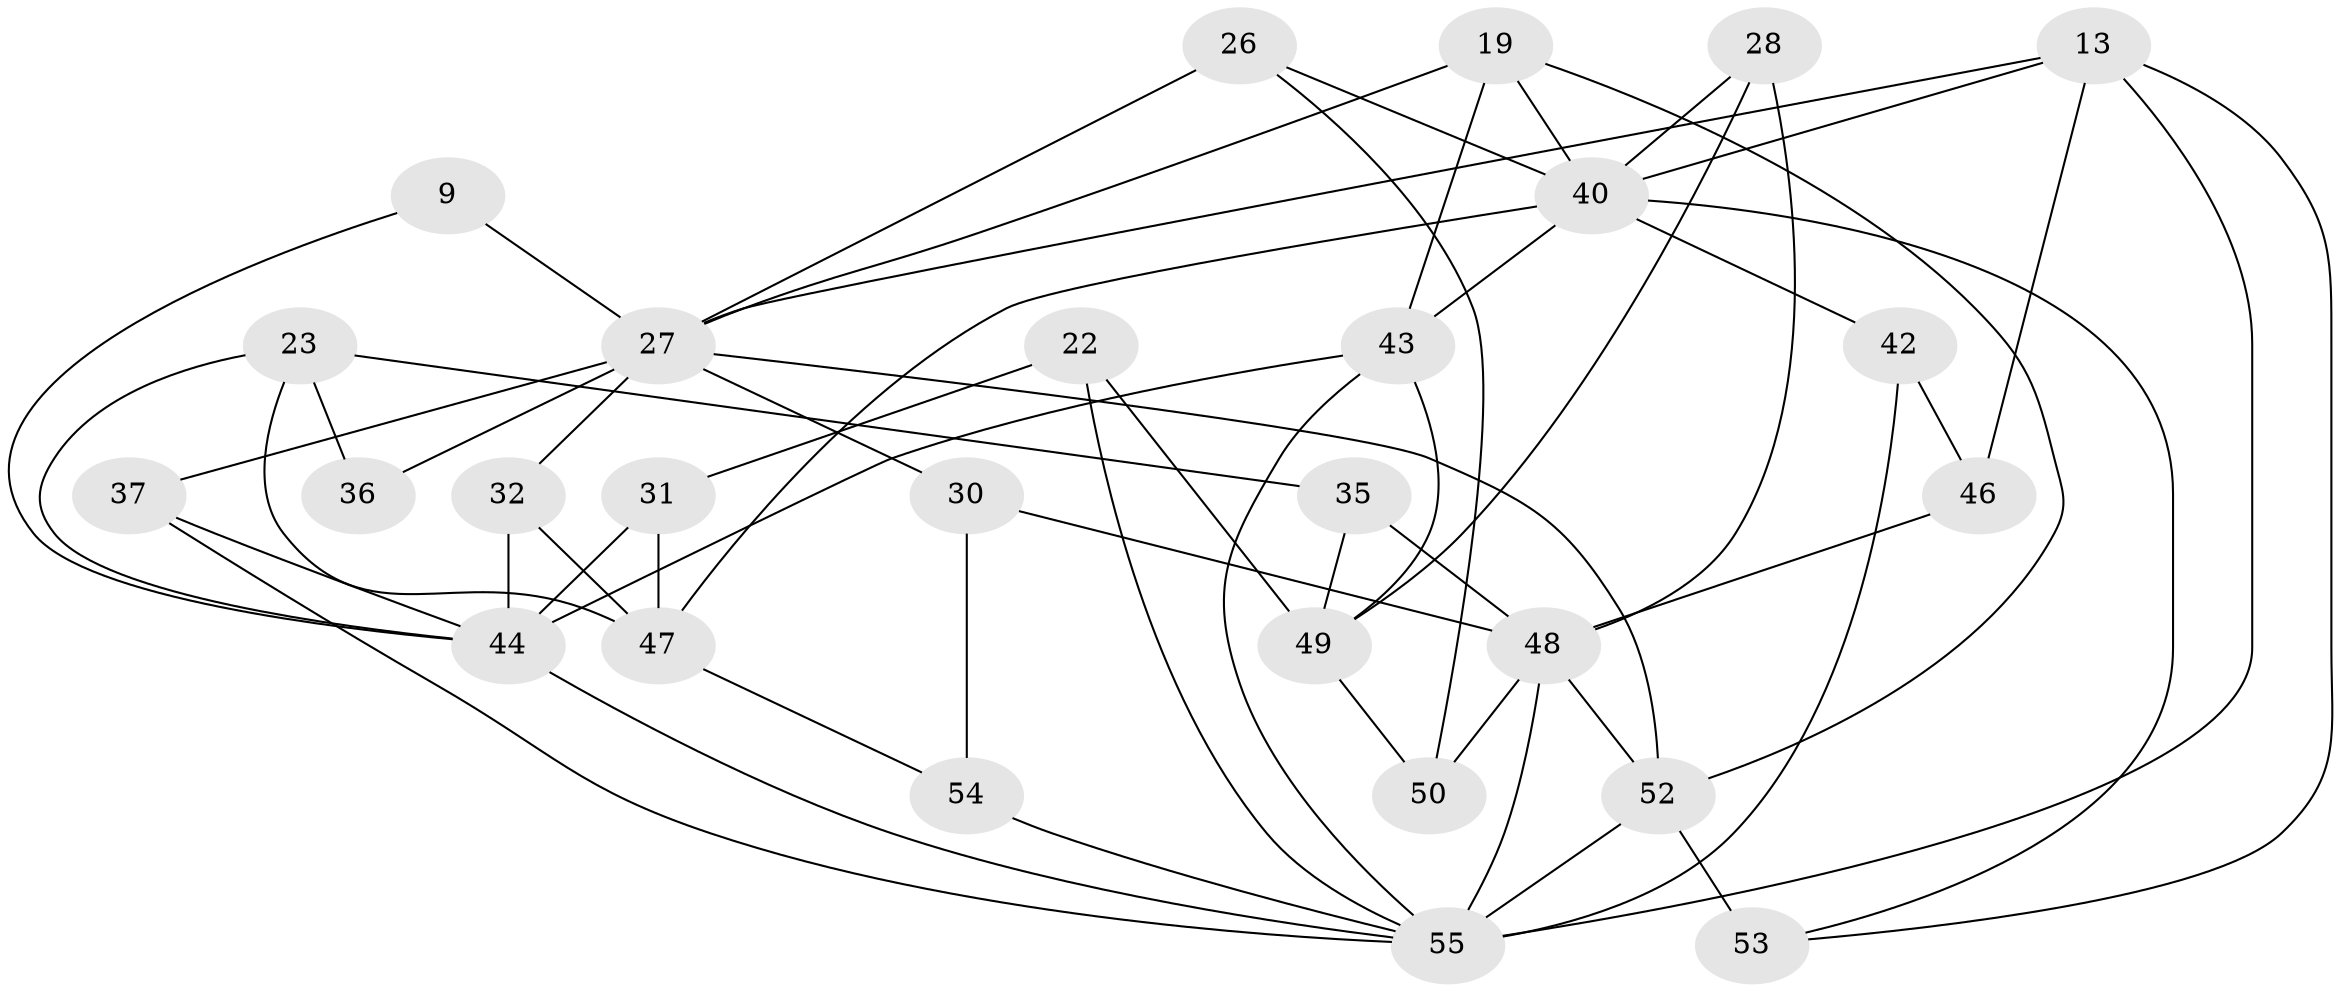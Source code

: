 // original degree distribution, {2: 0.09090909090909091, 5: 0.2, 4: 0.2, 3: 0.36363636363636365, 6: 0.10909090909090909, 7: 0.01818181818181818, 8: 0.01818181818181818}
// Generated by graph-tools (version 1.1) at 2025/49/03/09/25 04:49:43]
// undirected, 27 vertices, 58 edges
graph export_dot {
graph [start="1"]
  node [color=gray90,style=filled];
  9;
  13 [super="+5"];
  19 [super="+17+1"];
  22;
  23 [super="+6"];
  26;
  27 [super="+7+24"];
  28 [super="+21"];
  30;
  31;
  32 [super="+29"];
  35;
  36;
  37;
  40 [super="+20+34"];
  42 [super="+38"];
  43 [super="+18"];
  44 [super="+33"];
  46 [super="+3"];
  47 [super="+14"];
  48 [super="+25"];
  49;
  50;
  52 [super="+39"];
  53 [super="+41+15"];
  54;
  55 [super="+51+45"];
  9 -- 44;
  9 -- 27;
  13 -- 40 [weight=3];
  13 -- 46 [weight=2];
  13 -- 53 [weight=2];
  13 -- 55;
  13 -- 27;
  19 -- 43 [weight=2];
  19 -- 52;
  19 -- 40 [weight=2];
  19 -- 27;
  22 -- 49;
  22 -- 31;
  22 -- 55;
  23 -- 35 [weight=2];
  23 -- 36;
  23 -- 44 [weight=2];
  23 -- 47;
  26 -- 50;
  26 -- 40;
  26 -- 27;
  27 -- 36 [weight=2];
  27 -- 52 [weight=3];
  27 -- 32 [weight=2];
  27 -- 37;
  27 -- 30;
  28 -- 49;
  28 -- 48 [weight=2];
  28 -- 40;
  30 -- 54;
  30 -- 48;
  31 -- 44 [weight=2];
  31 -- 47;
  32 -- 44;
  32 -- 47;
  35 -- 49;
  35 -- 48 [weight=2];
  37 -- 44 [weight=2];
  37 -- 55;
  40 -- 42 [weight=2];
  40 -- 43 [weight=2];
  40 -- 53;
  40 -- 47;
  42 -- 46 [weight=2];
  42 -- 55 [weight=2];
  43 -- 49;
  43 -- 44;
  43 -- 55;
  44 -- 55 [weight=2];
  46 -- 48;
  47 -- 54;
  48 -- 55 [weight=2];
  48 -- 50;
  48 -- 52;
  49 -- 50;
  52 -- 53 [weight=3];
  52 -- 55;
  54 -- 55;
}
